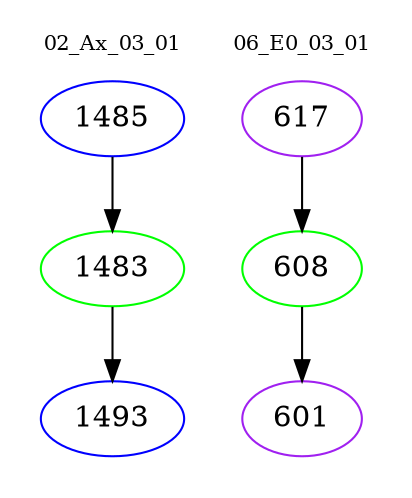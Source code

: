 digraph{
subgraph cluster_0 {
color = white
label = "02_Ax_03_01";
fontsize=10;
T0_1485 [label="1485", color="blue"]
T0_1485 -> T0_1483 [color="black"]
T0_1483 [label="1483", color="green"]
T0_1483 -> T0_1493 [color="black"]
T0_1493 [label="1493", color="blue"]
}
subgraph cluster_1 {
color = white
label = "06_E0_03_01";
fontsize=10;
T1_617 [label="617", color="purple"]
T1_617 -> T1_608 [color="black"]
T1_608 [label="608", color="green"]
T1_608 -> T1_601 [color="black"]
T1_601 [label="601", color="purple"]
}
}
